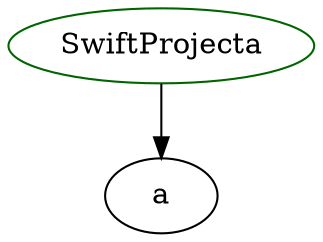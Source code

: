 digraph swiftprojecta{
SwiftProjecta -> a;
SwiftProjecta	[shape=oval, color=darkgreen, label="SwiftProjecta"];
}
